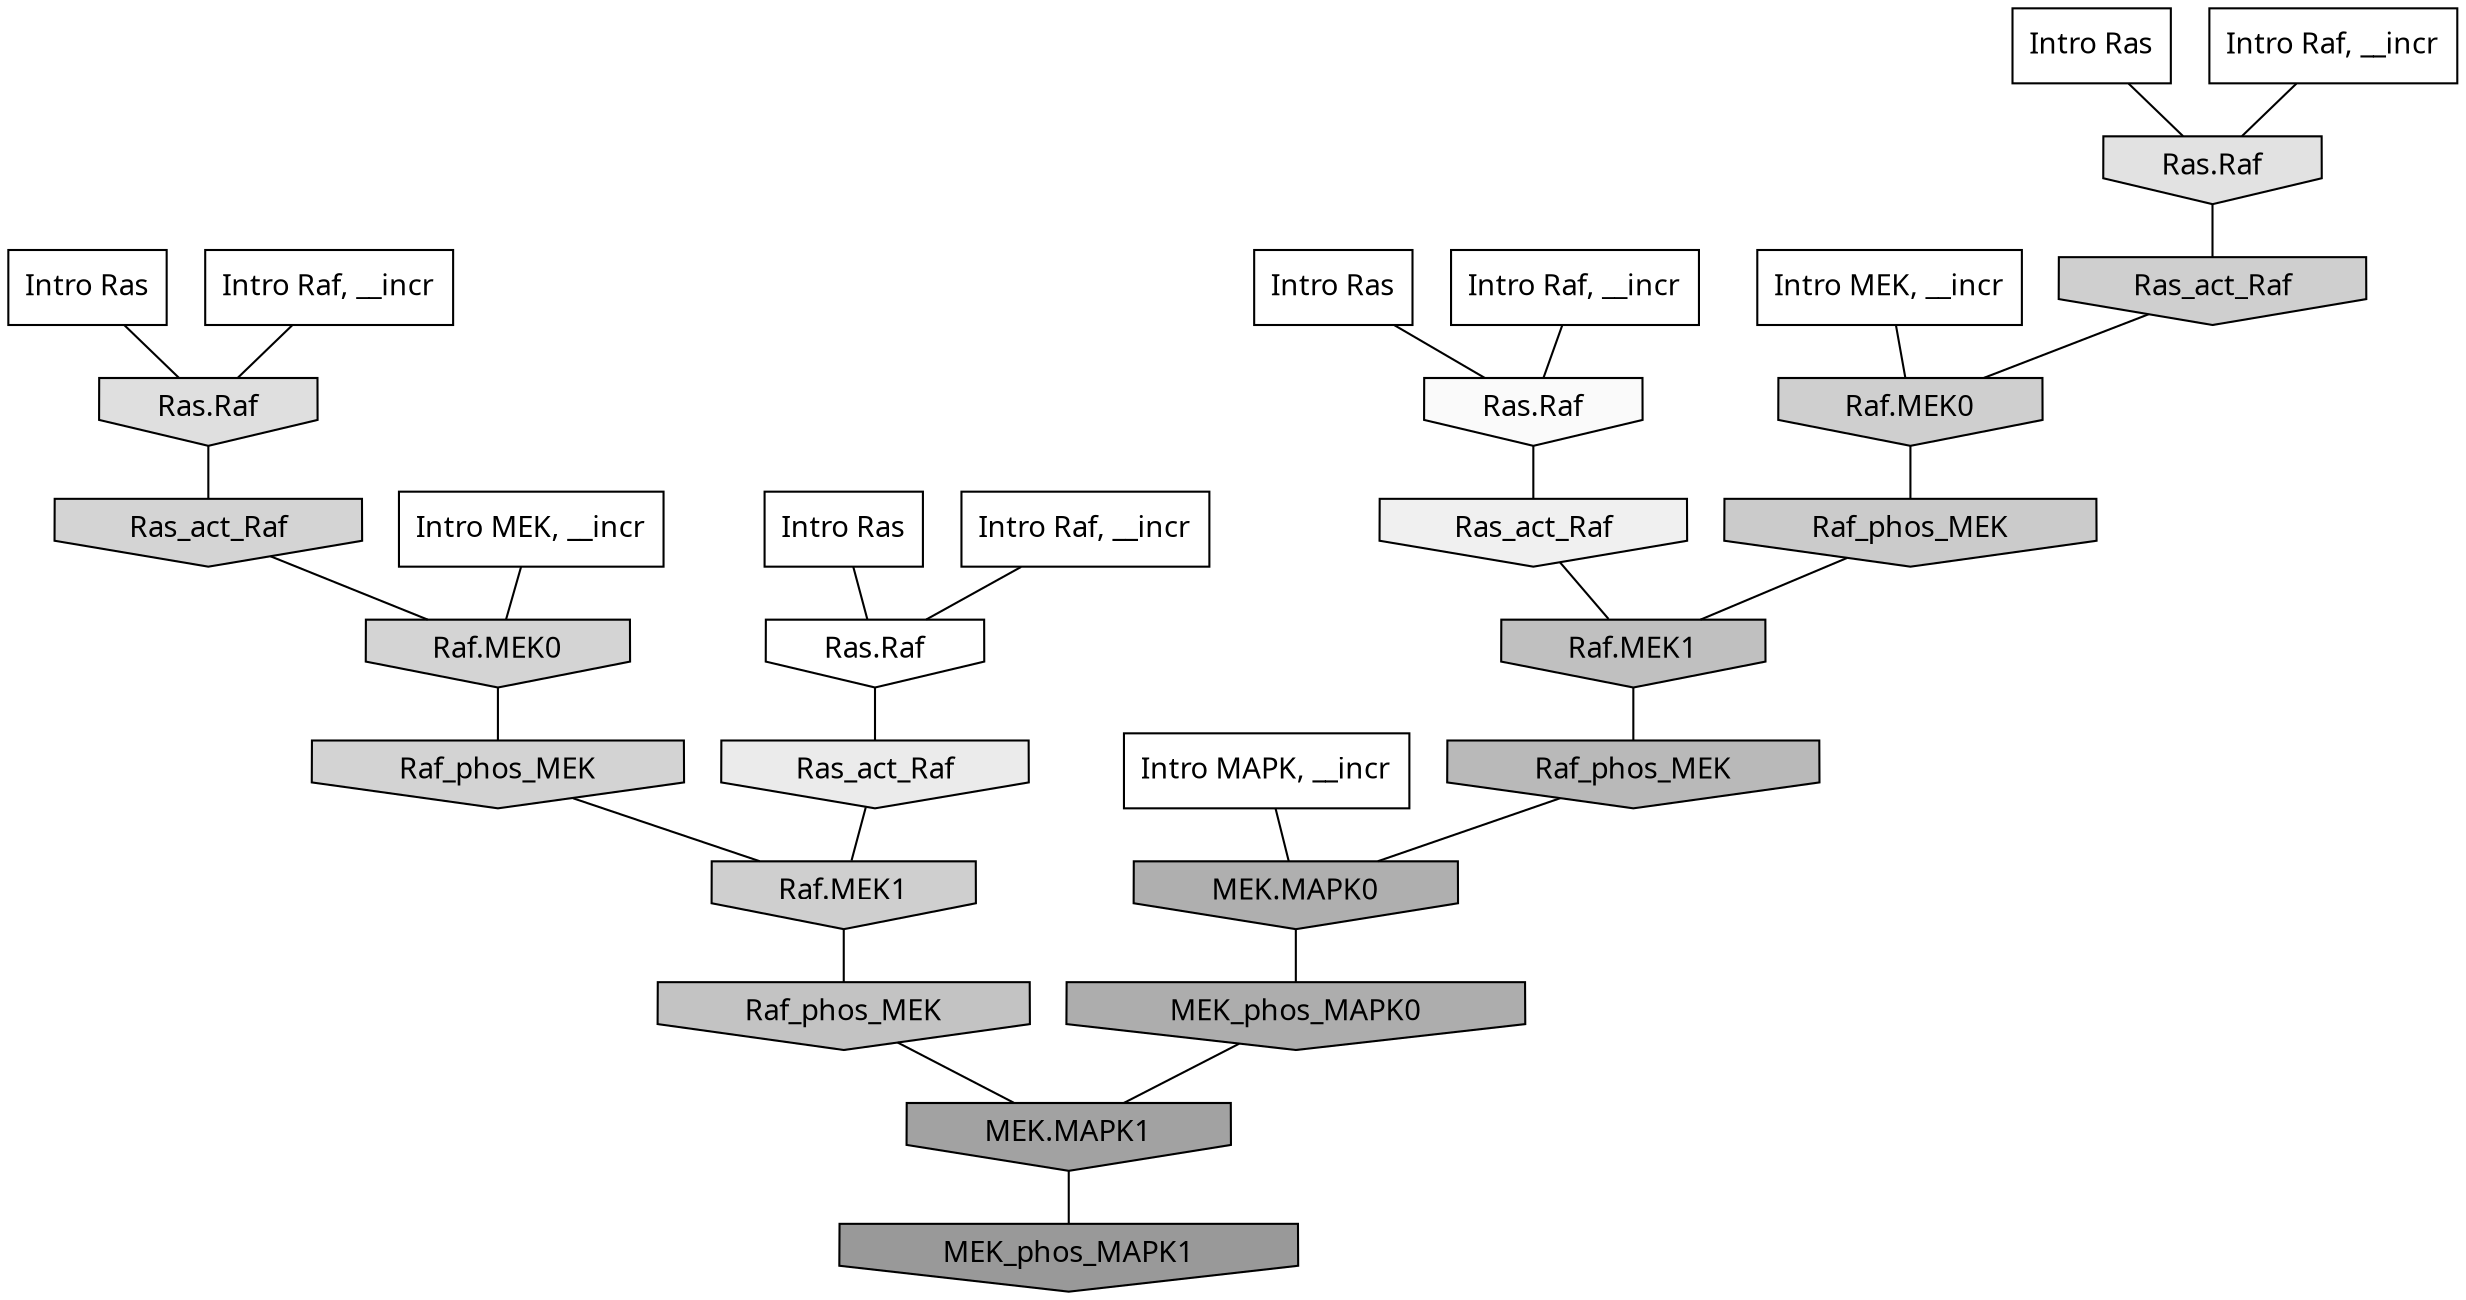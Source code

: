 digraph G{
  rankdir="TB";
  ranksep=0.30;
  node [fontname="CMU Serif"];
  edge [fontname="CMU Serif"];
  
  4 [label="Intro Ras", shape=rectangle, style=filled, fillcolor="0.000 0.000 1.000"]
  
  23 [label="Intro Ras", shape=rectangle, style=filled, fillcolor="0.000 0.000 1.000"]
  
  26 [label="Intro Ras", shape=rectangle, style=filled, fillcolor="0.000 0.000 1.000"]
  
  90 [label="Intro Ras", shape=rectangle, style=filled, fillcolor="0.000 0.000 1.000"]
  
  206 [label="Intro Raf, __incr", shape=rectangle, style=filled, fillcolor="0.000 0.000 1.000"]
  
  966 [label="Intro Raf, __incr", shape=rectangle, style=filled, fillcolor="0.000 0.000 1.000"]
  
  976 [label="Intro Raf, __incr", shape=rectangle, style=filled, fillcolor="0.000 0.000 1.000"]
  
  1032 [label="Intro Raf, __incr", shape=rectangle, style=filled, fillcolor="0.000 0.000 1.000"]
  
  1854 [label="Intro MEK, __incr", shape=rectangle, style=filled, fillcolor="0.000 0.000 1.000"]
  
  2030 [label="Intro MEK, __incr", shape=rectangle, style=filled, fillcolor="0.000 0.000 1.000"]
  
  2652 [label="Intro MAPK, __incr", shape=rectangle, style=filled, fillcolor="0.000 0.000 1.000"]
  
  3279 [label="Ras.Raf", shape=invhouse, style=filled, fillcolor="0.000 0.000 1.000"]
  
  3434 [label="Ras.Raf", shape=invhouse, style=filled, fillcolor="0.000 0.000 0.980"]
  
  3836 [label="Ras_act_Raf", shape=invhouse, style=filled, fillcolor="0.000 0.000 0.941"]
  
  4197 [label="Ras_act_Raf", shape=invhouse, style=filled, fillcolor="0.000 0.000 0.919"]
  
  4766 [label="Ras.Raf", shape=invhouse, style=filled, fillcolor="0.000 0.000 0.885"]
  
  4938 [label="Ras.Raf", shape=invhouse, style=filled, fillcolor="0.000 0.000 0.875"]
  
  5784 [label="Ras_act_Raf", shape=invhouse, style=filled, fillcolor="0.000 0.000 0.830"]
  
  5786 [label="Raf.MEK0", shape=invhouse, style=filled, fillcolor="0.000 0.000 0.830"]
  
  5843 [label="Raf_phos_MEK", shape=invhouse, style=filled, fillcolor="0.000 0.000 0.828"]
  
  6251 [label="Raf.MEK1", shape=invhouse, style=filled, fillcolor="0.000 0.000 0.809"]
  
  6255 [label="Ras_act_Raf", shape=invhouse, style=filled, fillcolor="0.000 0.000 0.809"]
  
  6258 [label="Raf.MEK0", shape=invhouse, style=filled, fillcolor="0.000 0.000 0.809"]
  
  6657 [label="Raf_phos_MEK", shape=invhouse, style=filled, fillcolor="0.000 0.000 0.793"]
  
  7620 [label="Raf_phos_MEK", shape=invhouse, style=filled, fillcolor="0.000 0.000 0.764"]
  
  8044 [label="Raf.MEK1", shape=invhouse, style=filled, fillcolor="0.000 0.000 0.751"]
  
  9088 [label="Raf_phos_MEK", shape=invhouse, style=filled, fillcolor="0.000 0.000 0.723"]
  
  10914 [label="MEK.MAPK0", shape=invhouse, style=filled, fillcolor="0.000 0.000 0.687"]
  
  11531 [label="MEK_phos_MAPK0", shape=invhouse, style=filled, fillcolor="0.000 0.000 0.676"]
  
  14330 [label="MEK.MAPK1", shape=invhouse, style=filled, fillcolor="0.000 0.000 0.636"]
  
  16486 [label="MEK_phos_MAPK1", shape=invhouse, style=filled, fillcolor="0.000 0.000 0.600"]
  
  
  14330 -> 16486 [dir=none, color="0.000 0.000 0.000"] 
  11531 -> 14330 [dir=none, color="0.000 0.000 0.000"] 
  10914 -> 11531 [dir=none, color="0.000 0.000 0.000"] 
  9088 -> 10914 [dir=none, color="0.000 0.000 0.000"] 
  8044 -> 9088 [dir=none, color="0.000 0.000 0.000"] 
  7620 -> 14330 [dir=none, color="0.000 0.000 0.000"] 
  6657 -> 8044 [dir=none, color="0.000 0.000 0.000"] 
  6258 -> 6657 [dir=none, color="0.000 0.000 0.000"] 
  6255 -> 6258 [dir=none, color="0.000 0.000 0.000"] 
  6251 -> 7620 [dir=none, color="0.000 0.000 0.000"] 
  5843 -> 6251 [dir=none, color="0.000 0.000 0.000"] 
  5786 -> 5843 [dir=none, color="0.000 0.000 0.000"] 
  5784 -> 5786 [dir=none, color="0.000 0.000 0.000"] 
  4938 -> 5784 [dir=none, color="0.000 0.000 0.000"] 
  4766 -> 6255 [dir=none, color="0.000 0.000 0.000"] 
  4197 -> 6251 [dir=none, color="0.000 0.000 0.000"] 
  3836 -> 8044 [dir=none, color="0.000 0.000 0.000"] 
  3434 -> 3836 [dir=none, color="0.000 0.000 0.000"] 
  3279 -> 4197 [dir=none, color="0.000 0.000 0.000"] 
  2652 -> 10914 [dir=none, color="0.000 0.000 0.000"] 
  2030 -> 5786 [dir=none, color="0.000 0.000 0.000"] 
  1854 -> 6258 [dir=none, color="0.000 0.000 0.000"] 
  1032 -> 3279 [dir=none, color="0.000 0.000 0.000"] 
  976 -> 4938 [dir=none, color="0.000 0.000 0.000"] 
  966 -> 4766 [dir=none, color="0.000 0.000 0.000"] 
  206 -> 3434 [dir=none, color="0.000 0.000 0.000"] 
  90 -> 4766 [dir=none, color="0.000 0.000 0.000"] 
  26 -> 3434 [dir=none, color="0.000 0.000 0.000"] 
  23 -> 3279 [dir=none, color="0.000 0.000 0.000"] 
  4 -> 4938 [dir=none, color="0.000 0.000 0.000"] 
  
  }

